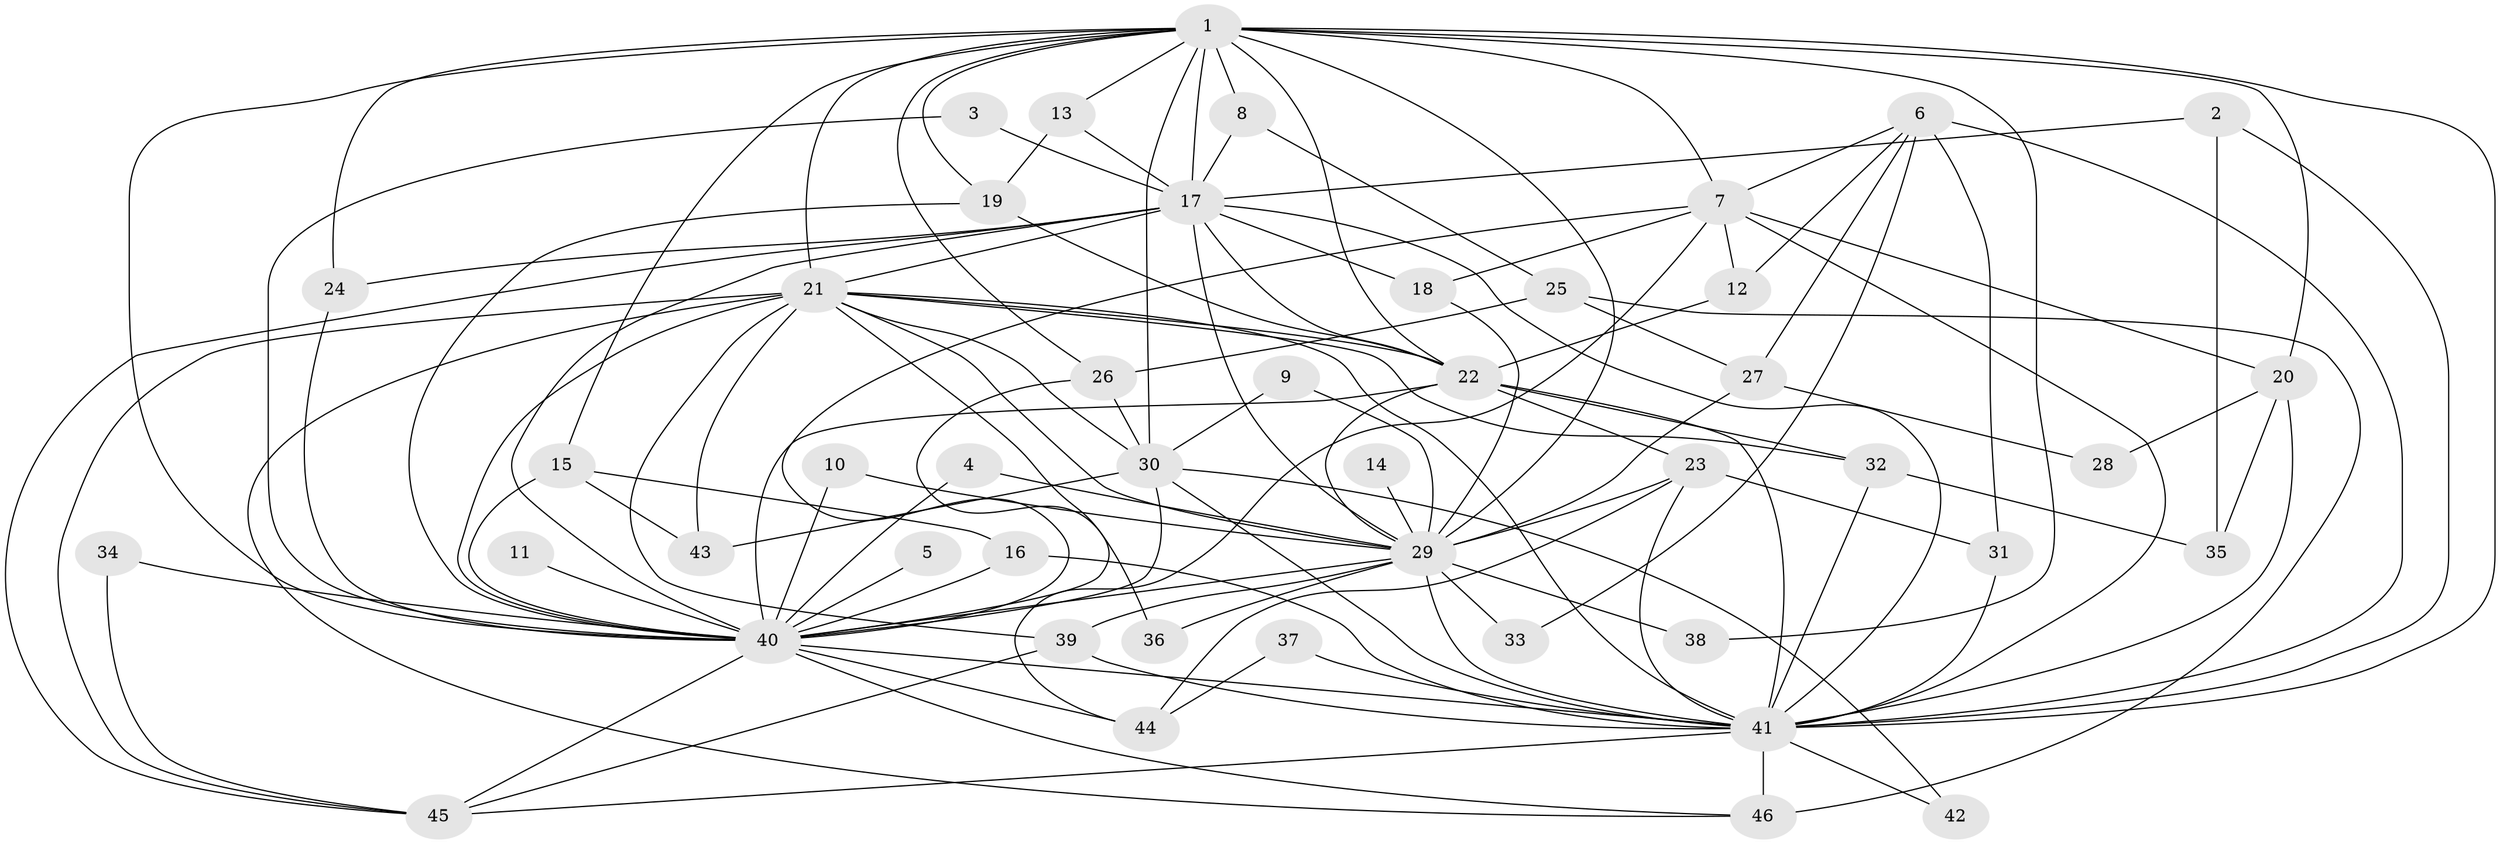 // original degree distribution, {18: 0.01098901098901099, 12: 0.02197802197802198, 25: 0.01098901098901099, 13: 0.01098901098901099, 36: 0.01098901098901099, 11: 0.01098901098901099, 15: 0.01098901098901099, 19: 0.01098901098901099, 31: 0.01098901098901099, 3: 0.17582417582417584, 2: 0.5494505494505495, 6: 0.01098901098901099, 8: 0.01098901098901099, 4: 0.0989010989010989, 7: 0.02197802197802198, 5: 0.02197802197802198}
// Generated by graph-tools (version 1.1) at 2025/01/03/09/25 03:01:16]
// undirected, 46 vertices, 120 edges
graph export_dot {
graph [start="1"]
  node [color=gray90,style=filled];
  1;
  2;
  3;
  4;
  5;
  6;
  7;
  8;
  9;
  10;
  11;
  12;
  13;
  14;
  15;
  16;
  17;
  18;
  19;
  20;
  21;
  22;
  23;
  24;
  25;
  26;
  27;
  28;
  29;
  30;
  31;
  32;
  33;
  34;
  35;
  36;
  37;
  38;
  39;
  40;
  41;
  42;
  43;
  44;
  45;
  46;
  1 -- 7 [weight=1.0];
  1 -- 8 [weight=1.0];
  1 -- 13 [weight=1.0];
  1 -- 15 [weight=1.0];
  1 -- 17 [weight=4.0];
  1 -- 19 [weight=1.0];
  1 -- 20 [weight=1.0];
  1 -- 21 [weight=4.0];
  1 -- 22 [weight=4.0];
  1 -- 24 [weight=1.0];
  1 -- 26 [weight=1.0];
  1 -- 29 [weight=5.0];
  1 -- 30 [weight=1.0];
  1 -- 38 [weight=1.0];
  1 -- 40 [weight=4.0];
  1 -- 41 [weight=5.0];
  2 -- 17 [weight=1.0];
  2 -- 35 [weight=1.0];
  2 -- 41 [weight=1.0];
  3 -- 17 [weight=1.0];
  3 -- 40 [weight=1.0];
  4 -- 29 [weight=1.0];
  4 -- 40 [weight=1.0];
  5 -- 40 [weight=1.0];
  6 -- 7 [weight=1.0];
  6 -- 12 [weight=1.0];
  6 -- 27 [weight=1.0];
  6 -- 31 [weight=1.0];
  6 -- 33 [weight=1.0];
  6 -- 41 [weight=1.0];
  7 -- 12 [weight=1.0];
  7 -- 18 [weight=1.0];
  7 -- 20 [weight=1.0];
  7 -- 40 [weight=1.0];
  7 -- 41 [weight=1.0];
  7 -- 44 [weight=1.0];
  8 -- 17 [weight=1.0];
  8 -- 25 [weight=1.0];
  9 -- 29 [weight=1.0];
  9 -- 30 [weight=1.0];
  10 -- 29 [weight=1.0];
  10 -- 40 [weight=1.0];
  11 -- 40 [weight=1.0];
  12 -- 22 [weight=1.0];
  13 -- 17 [weight=1.0];
  13 -- 19 [weight=1.0];
  14 -- 29 [weight=1.0];
  15 -- 16 [weight=1.0];
  15 -- 40 [weight=1.0];
  15 -- 43 [weight=1.0];
  16 -- 40 [weight=1.0];
  16 -- 41 [weight=2.0];
  17 -- 18 [weight=1.0];
  17 -- 21 [weight=1.0];
  17 -- 22 [weight=1.0];
  17 -- 24 [weight=1.0];
  17 -- 29 [weight=1.0];
  17 -- 40 [weight=1.0];
  17 -- 41 [weight=3.0];
  17 -- 45 [weight=1.0];
  18 -- 29 [weight=1.0];
  19 -- 22 [weight=1.0];
  19 -- 40 [weight=1.0];
  20 -- 28 [weight=1.0];
  20 -- 35 [weight=1.0];
  20 -- 41 [weight=1.0];
  21 -- 22 [weight=1.0];
  21 -- 29 [weight=2.0];
  21 -- 30 [weight=1.0];
  21 -- 32 [weight=1.0];
  21 -- 36 [weight=1.0];
  21 -- 39 [weight=1.0];
  21 -- 40 [weight=2.0];
  21 -- 41 [weight=2.0];
  21 -- 43 [weight=1.0];
  21 -- 45 [weight=1.0];
  21 -- 46 [weight=1.0];
  22 -- 23 [weight=1.0];
  22 -- 29 [weight=2.0];
  22 -- 32 [weight=1.0];
  22 -- 40 [weight=1.0];
  22 -- 41 [weight=2.0];
  23 -- 29 [weight=1.0];
  23 -- 31 [weight=1.0];
  23 -- 41 [weight=1.0];
  23 -- 44 [weight=1.0];
  24 -- 40 [weight=1.0];
  25 -- 26 [weight=1.0];
  25 -- 27 [weight=1.0];
  25 -- 46 [weight=1.0];
  26 -- 30 [weight=1.0];
  26 -- 40 [weight=1.0];
  27 -- 28 [weight=1.0];
  27 -- 29 [weight=1.0];
  29 -- 33 [weight=1.0];
  29 -- 36 [weight=1.0];
  29 -- 38 [weight=1.0];
  29 -- 39 [weight=1.0];
  29 -- 40 [weight=1.0];
  29 -- 41 [weight=1.0];
  30 -- 40 [weight=1.0];
  30 -- 41 [weight=1.0];
  30 -- 42 [weight=1.0];
  30 -- 43 [weight=1.0];
  31 -- 41 [weight=1.0];
  32 -- 35 [weight=1.0];
  32 -- 41 [weight=1.0];
  34 -- 40 [weight=1.0];
  34 -- 45 [weight=1.0];
  37 -- 41 [weight=1.0];
  37 -- 44 [weight=1.0];
  39 -- 41 [weight=1.0];
  39 -- 45 [weight=1.0];
  40 -- 41 [weight=4.0];
  40 -- 44 [weight=1.0];
  40 -- 45 [weight=1.0];
  40 -- 46 [weight=1.0];
  41 -- 42 [weight=1.0];
  41 -- 45 [weight=1.0];
  41 -- 46 [weight=3.0];
}
